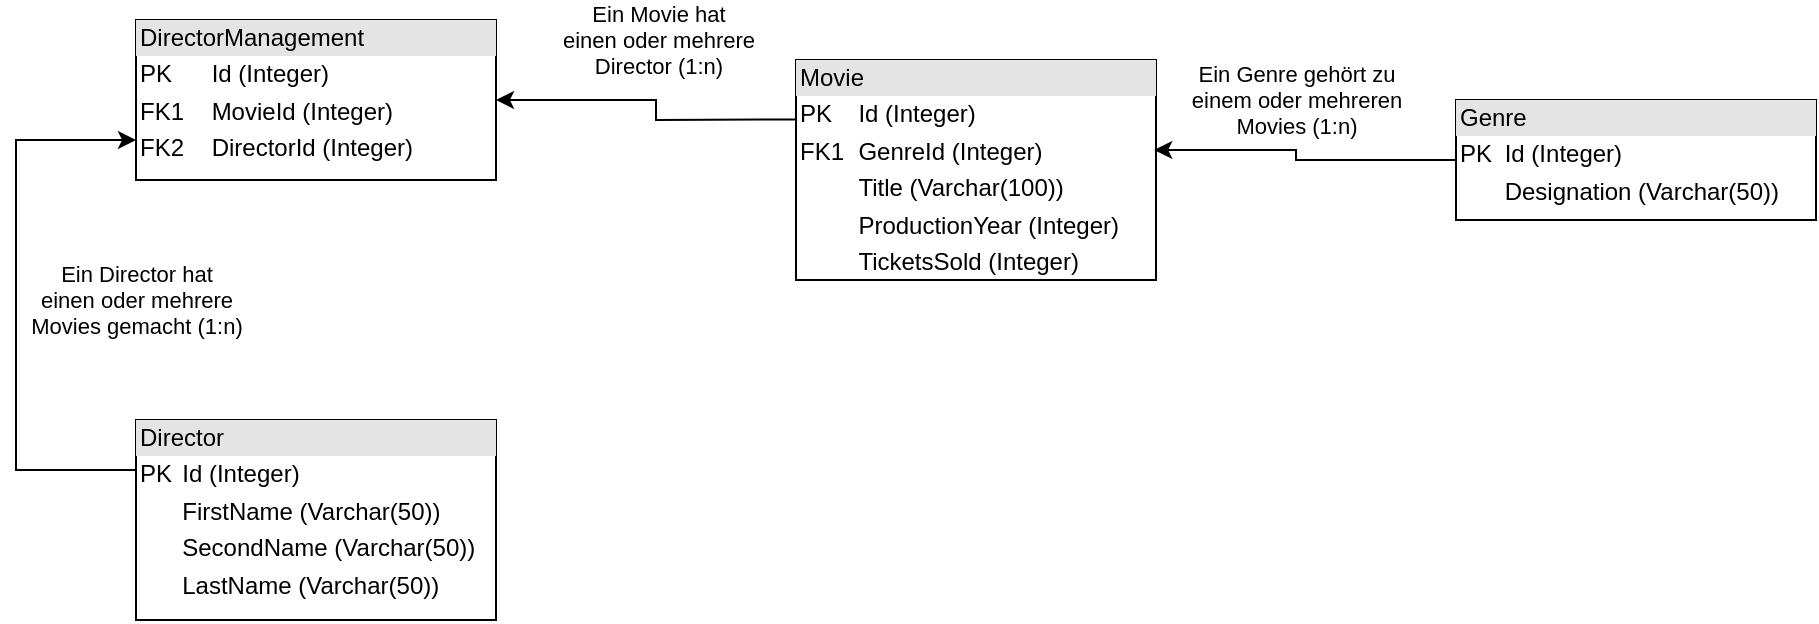 <mxfile version="20.6.0" type="device"><diagram id="C5RBs43oDa-KdzZeNtuy" name="Page-1"><mxGraphModel dx="1747" dy="513" grid="1" gridSize="10" guides="1" tooltips="1" connect="1" arrows="1" fold="1" page="1" pageScale="1" pageWidth="827" pageHeight="1169" math="0" shadow="0"><root><mxCell id="WIyWlLk6GJQsqaUBKTNV-0"/><mxCell id="WIyWlLk6GJQsqaUBKTNV-1" parent="WIyWlLk6GJQsqaUBKTNV-0"/><mxCell id="tShGxgPQWSsksl6oR_rd-0" value="&lt;div style=&quot;box-sizing:border-box;width:100%;background:#e4e4e4;padding:2px;&quot;&gt;Movie&lt;/div&gt;&lt;table style=&quot;width:100%;font-size:1em;&quot; cellpadding=&quot;2&quot; cellspacing=&quot;0&quot;&gt;&lt;tbody&gt;&lt;tr&gt;&lt;td&gt;PK&lt;/td&gt;&lt;td&gt;Id (Integer)&lt;/td&gt;&lt;/tr&gt;&lt;tr&gt;&lt;td&gt;FK1&lt;/td&gt;&lt;td&gt;GenreId (Integer)&lt;/td&gt;&lt;/tr&gt;&lt;tr&gt;&lt;td&gt;&lt;/td&gt;&lt;td&gt;Title (Varchar(100))&lt;/td&gt;&lt;/tr&gt;&lt;tr&gt;&lt;td&gt;&lt;br&gt;&lt;/td&gt;&lt;td&gt;ProductionYear (Integer)&lt;/td&gt;&lt;/tr&gt;&lt;tr&gt;&lt;td&gt;&lt;br&gt;&lt;/td&gt;&lt;td&gt;TicketsSold (Integer)&lt;/td&gt;&lt;/tr&gt;&lt;/tbody&gt;&lt;/table&gt;" style="verticalAlign=top;align=left;overflow=fill;html=1;" vertex="1" parent="WIyWlLk6GJQsqaUBKTNV-1"><mxGeometry x="310" y="60" width="180" height="110" as="geometry"/></mxCell><mxCell id="tShGxgPQWSsksl6oR_rd-1" value="&lt;div style=&quot;box-sizing:border-box;width:100%;background:#e4e4e4;padding:2px;&quot;&gt;Genre&lt;/div&gt;&lt;table style=&quot;width:100%;font-size:1em;&quot; cellpadding=&quot;2&quot; cellspacing=&quot;0&quot;&gt;&lt;tbody&gt;&lt;tr&gt;&lt;td&gt;PK&lt;/td&gt;&lt;td&gt;Id (Integer)&lt;/td&gt;&lt;/tr&gt;&lt;tr&gt;&lt;td&gt;&lt;br&gt;&lt;/td&gt;&lt;td&gt;Designation (Varchar(50))&lt;/td&gt;&lt;/tr&gt;&lt;/tbody&gt;&lt;/table&gt;" style="verticalAlign=top;align=left;overflow=fill;html=1;" vertex="1" parent="WIyWlLk6GJQsqaUBKTNV-1"><mxGeometry x="640" y="80" width="180" height="60" as="geometry"/></mxCell><mxCell id="tShGxgPQWSsksl6oR_rd-2" value="&lt;div style=&quot;box-sizing:border-box;width:100%;background:#e4e4e4;padding:2px;&quot;&gt;Director&lt;/div&gt;&lt;table style=&quot;width:100%;font-size:1em;&quot; cellpadding=&quot;2&quot; cellspacing=&quot;0&quot;&gt;&lt;tbody&gt;&lt;tr&gt;&lt;td&gt;PK&lt;/td&gt;&lt;td&gt;Id (Integer)&lt;/td&gt;&lt;/tr&gt;&lt;tr&gt;&lt;td&gt;&lt;br&gt;&lt;/td&gt;&lt;td&gt;FirstName (Varchar(50))&lt;/td&gt;&lt;/tr&gt;&lt;tr&gt;&lt;td&gt;&lt;/td&gt;&lt;td&gt;SecondName (Varchar(50))&lt;/td&gt;&lt;/tr&gt;&lt;tr&gt;&lt;td&gt;&lt;br&gt;&lt;/td&gt;&lt;td&gt;LastName (Varchar(50))&lt;/td&gt;&lt;/tr&gt;&lt;/tbody&gt;&lt;/table&gt;" style="verticalAlign=top;align=left;overflow=fill;html=1;" vertex="1" parent="WIyWlLk6GJQsqaUBKTNV-1"><mxGeometry x="-20" y="240" width="180" height="100" as="geometry"/></mxCell><mxCell id="tShGxgPQWSsksl6oR_rd-4" value="&lt;div style=&quot;box-sizing:border-box;width:100%;background:#e4e4e4;padding:2px;&quot;&gt;DirectorManagement&lt;/div&gt;&lt;table style=&quot;width:100%;font-size:1em;&quot; cellpadding=&quot;2&quot; cellspacing=&quot;0&quot;&gt;&lt;tbody&gt;&lt;tr&gt;&lt;td&gt;PK&lt;/td&gt;&lt;td&gt;Id (Integer)&lt;/td&gt;&lt;/tr&gt;&lt;tr&gt;&lt;td&gt;FK1&lt;/td&gt;&lt;td&gt;MovieId (Integer)&lt;/td&gt;&lt;/tr&gt;&lt;tr&gt;&lt;td&gt;FK2&lt;/td&gt;&lt;td&gt;DirectorId (Integer)&lt;/td&gt;&lt;/tr&gt;&lt;/tbody&gt;&lt;/table&gt;" style="verticalAlign=top;align=left;overflow=fill;html=1;" vertex="1" parent="WIyWlLk6GJQsqaUBKTNV-1"><mxGeometry x="-20" y="40" width="180" height="80" as="geometry"/></mxCell><mxCell id="tShGxgPQWSsksl6oR_rd-7" value="" style="endArrow=classic;html=1;rounded=0;entryX=1;entryY=0.5;entryDx=0;entryDy=0;exitX=-0.001;exitY=0.27;exitDx=0;exitDy=0;exitPerimeter=0;" edge="1" parent="WIyWlLk6GJQsqaUBKTNV-1" source="tShGxgPQWSsksl6oR_rd-0" target="tShGxgPQWSsksl6oR_rd-4"><mxGeometry width="50" height="50" relative="1" as="geometry"><mxPoint x="270" y="120" as="sourcePoint"/><mxPoint x="360" y="190" as="targetPoint"/><Array as="points"><mxPoint x="240" y="90"/><mxPoint x="240" y="80"/></Array></mxGeometry></mxCell><mxCell id="tShGxgPQWSsksl6oR_rd-14" value="Ein Movie hat &lt;br&gt;einen oder mehrere &lt;br&gt;Director (1:n)" style="edgeLabel;html=1;align=center;verticalAlign=middle;resizable=0;points=[];" vertex="1" connectable="0" parent="tShGxgPQWSsksl6oR_rd-7"><mxGeometry x="0.248" y="-2" relative="1" as="geometry"><mxPoint x="20" y="-28" as="offset"/></mxGeometry></mxCell><mxCell id="tShGxgPQWSsksl6oR_rd-8" value="" style="endArrow=classic;html=1;rounded=0;exitX=0;exitY=0.25;exitDx=0;exitDy=0;entryX=0;entryY=0.75;entryDx=0;entryDy=0;" edge="1" parent="WIyWlLk6GJQsqaUBKTNV-1" source="tShGxgPQWSsksl6oR_rd-2" target="tShGxgPQWSsksl6oR_rd-4"><mxGeometry width="50" height="50" relative="1" as="geometry"><mxPoint x="110" y="180" as="sourcePoint"/><mxPoint x="160" y="130" as="targetPoint"/><Array as="points"><mxPoint x="-80" y="265"/><mxPoint x="-80" y="100"/></Array></mxGeometry></mxCell><mxCell id="tShGxgPQWSsksl6oR_rd-15" value="Ein Director hat &lt;br&gt;einen oder mehrere &lt;br&gt;Movies gemacht (1:n)" style="edgeLabel;html=1;align=center;verticalAlign=middle;resizable=0;points=[];" vertex="1" connectable="0" parent="tShGxgPQWSsksl6oR_rd-8"><mxGeometry x="0.081" y="1" relative="1" as="geometry"><mxPoint x="61" y="9" as="offset"/></mxGeometry></mxCell><mxCell id="tShGxgPQWSsksl6oR_rd-12" value="" style="endArrow=classic;html=1;rounded=0;exitX=0;exitY=0.5;exitDx=0;exitDy=0;entryX=0.995;entryY=0.409;entryDx=0;entryDy=0;entryPerimeter=0;" edge="1" parent="WIyWlLk6GJQsqaUBKTNV-1" source="tShGxgPQWSsksl6oR_rd-1" target="tShGxgPQWSsksl6oR_rd-0"><mxGeometry width="50" height="50" relative="1" as="geometry"><mxPoint x="510" y="260" as="sourcePoint"/><mxPoint x="560" y="210" as="targetPoint"/><Array as="points"><mxPoint x="560" y="110"/><mxPoint x="560" y="105"/></Array></mxGeometry></mxCell><mxCell id="tShGxgPQWSsksl6oR_rd-13" value="Ein Genre gehört zu &lt;br&gt;einem oder mehreren &lt;br&gt;Movies (1:n)" style="edgeLabel;html=1;align=center;verticalAlign=middle;resizable=0;points=[];" vertex="1" connectable="0" parent="tShGxgPQWSsksl6oR_rd-12"><mxGeometry x="0.256" y="-2" relative="1" as="geometry"><mxPoint x="13" y="-23" as="offset"/></mxGeometry></mxCell></root></mxGraphModel></diagram></mxfile>